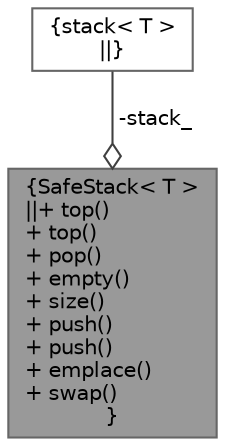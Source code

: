 digraph "SafeStack&lt; T &gt;"
{
 // INTERACTIVE_SVG=YES
 // LATEX_PDF_SIZE
  bgcolor="transparent";
  edge [fontname=Helvetica,fontsize=10,labelfontname=Helvetica,labelfontsize=10];
  node [fontname=Helvetica,fontsize=10,shape=box,height=0.2,width=0.4];
  Node1 [label="{SafeStack\< T \>\n||+ top()\l+ top()\l+ pop()\l+ empty()\l+ size()\l+ push()\l+ push()\l+ emplace()\l+ swap()\l}",height=0.2,width=0.4,color="gray40", fillcolor="grey60", style="filled", fontcolor="black",tooltip=" "];
  Node2 -> Node1 [color="grey25",style="solid",label=" -stack_" ,arrowhead="odiamond"];
  Node2 [label="{stack\< T \>\n||}",height=0.2,width=0.4,color="gray40", fillcolor="white", style="filled",tooltip=" "];
}

